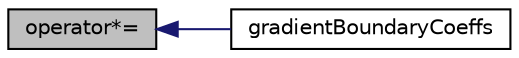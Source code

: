 digraph "operator*="
{
  bgcolor="transparent";
  edge [fontname="Helvetica",fontsize="10",labelfontname="Helvetica",labelfontsize="10"];
  node [fontname="Helvetica",fontsize="10",shape=record];
  rankdir="LR";
  Node1 [label="operator*=",height=0.2,width=0.4,color="black", fillcolor="grey75", style="filled", fontcolor="black"];
  Node1 -> Node2 [dir="back",color="midnightblue",fontsize="10",style="solid",fontname="Helvetica"];
  Node2 [label="gradientBoundaryCoeffs",height=0.2,width=0.4,color="black",URL="$a00903.html#ab2f14e2ad5cce5ef7b2e2a9b82da075e",tooltip="Return the matrix source coefficients corresponding to the. "];
}
